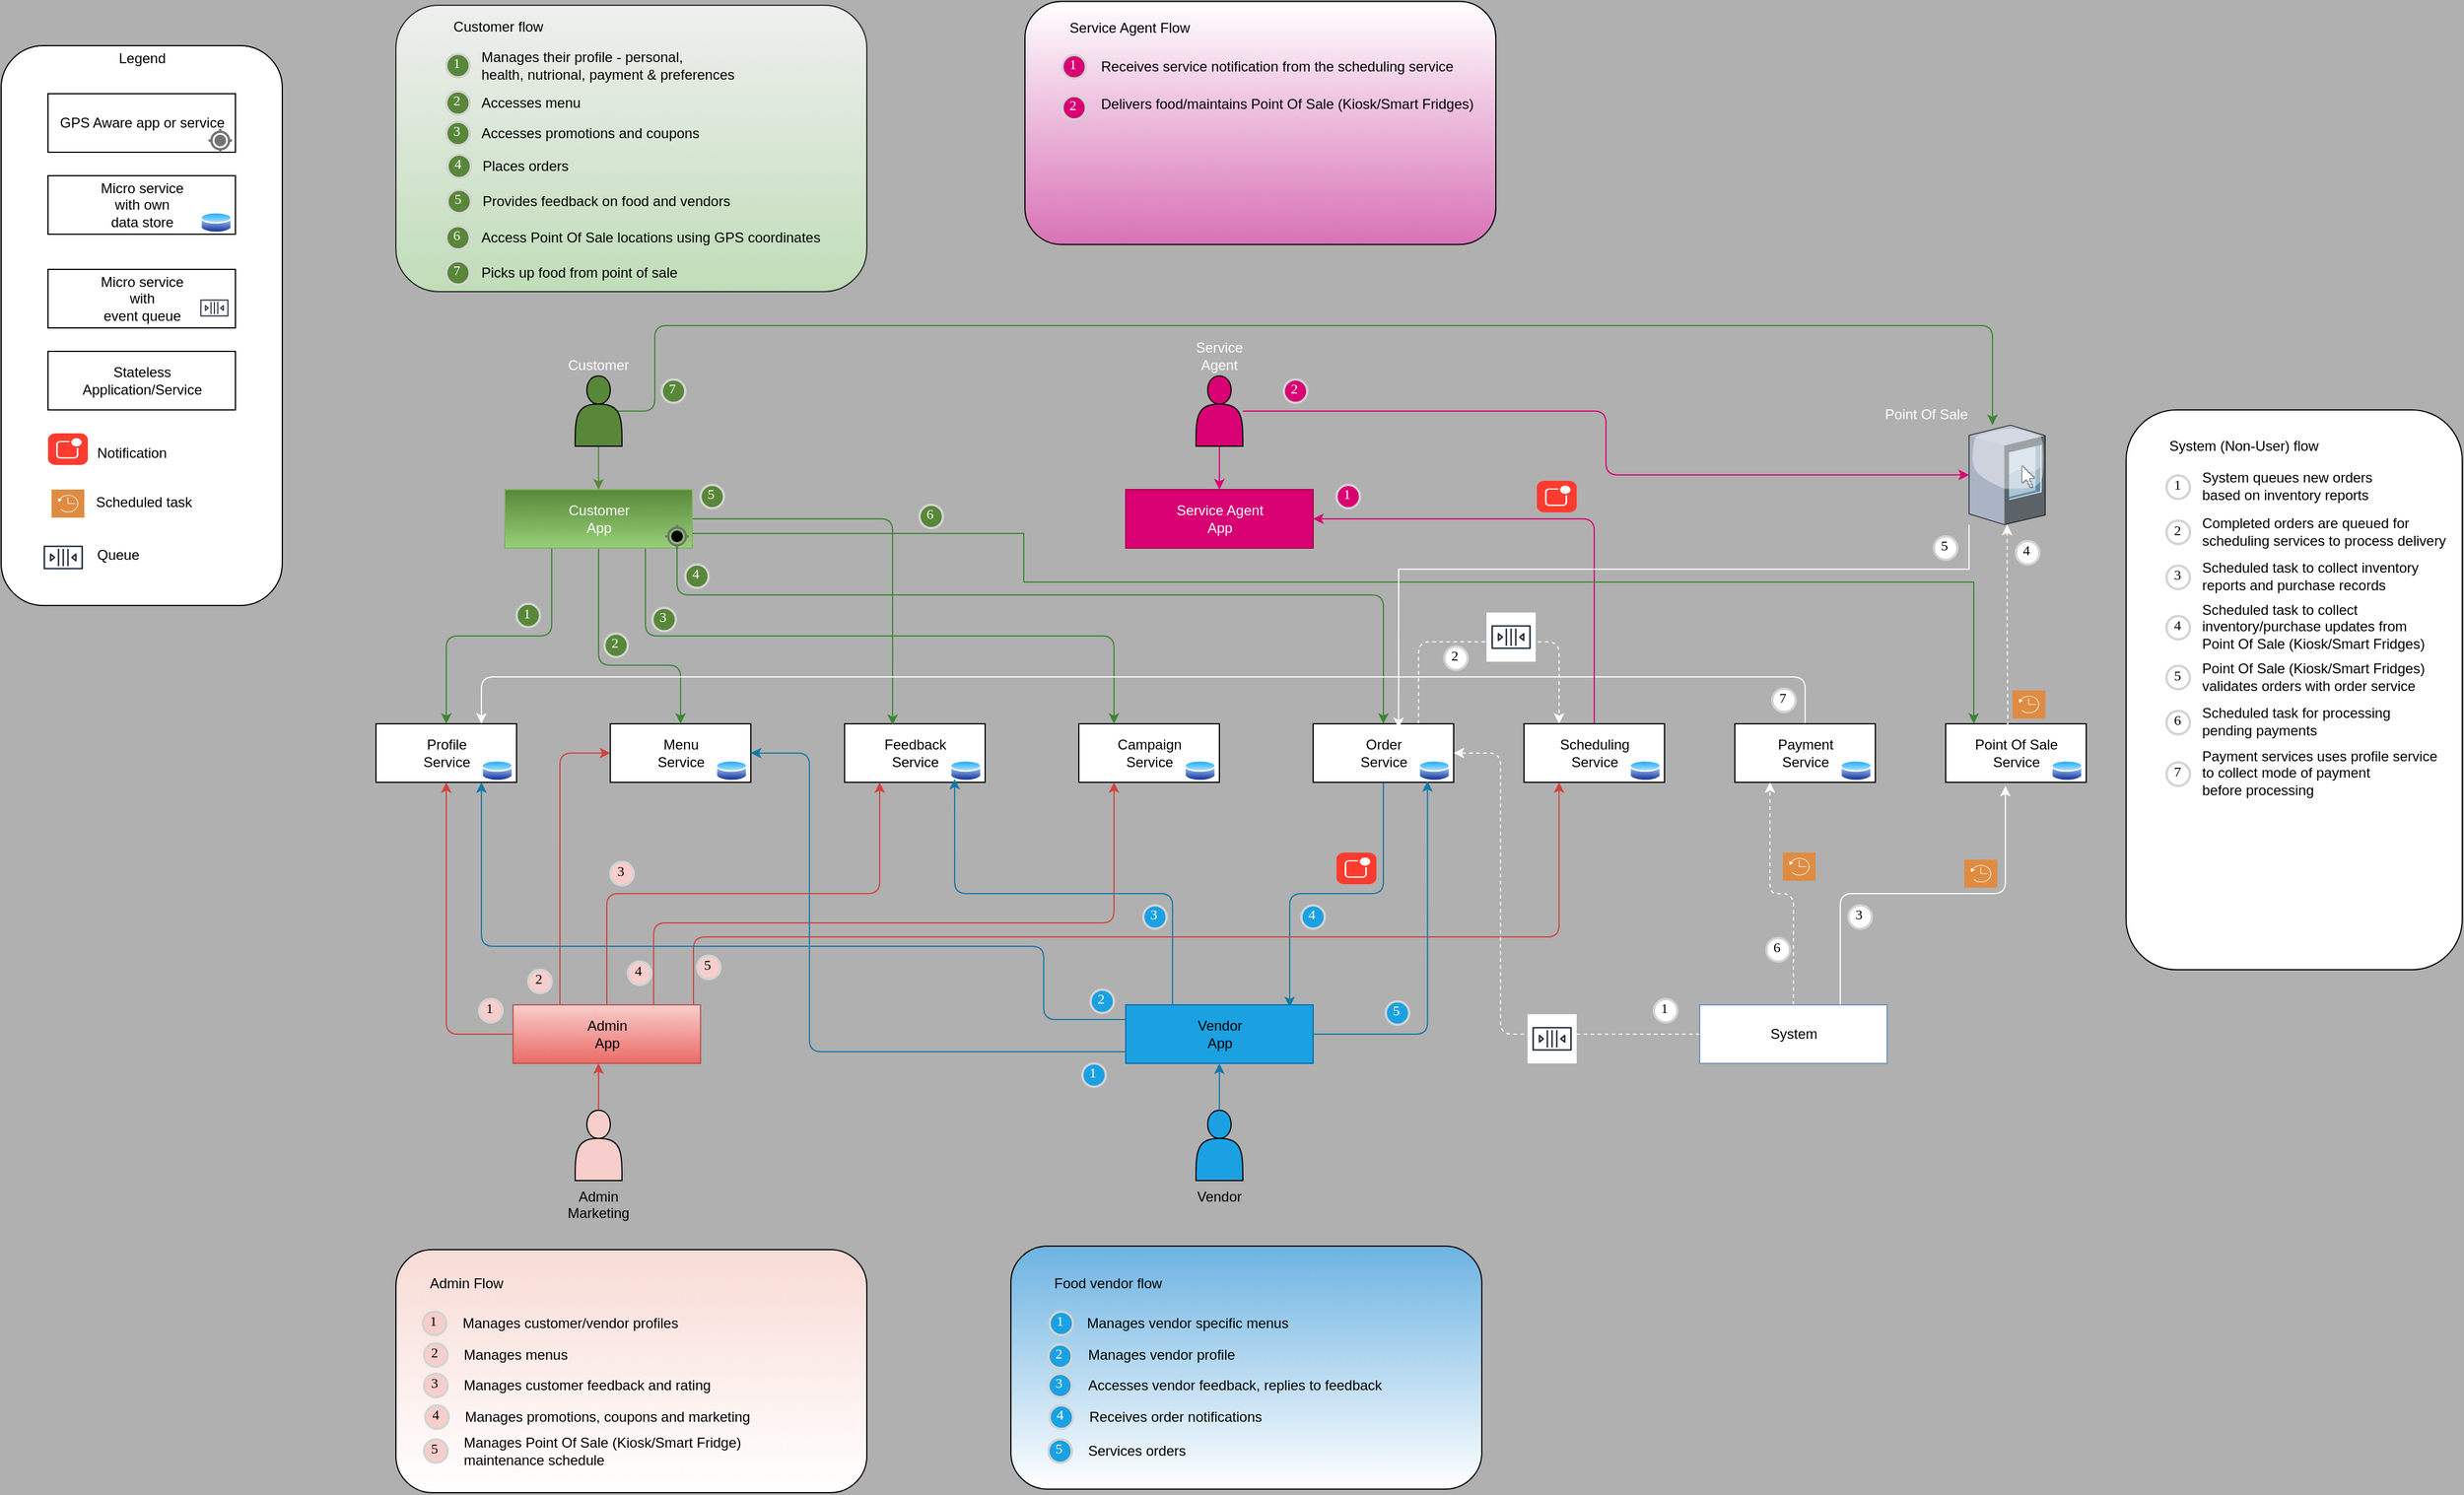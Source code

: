 <mxfile version="13.8.8" type="github">
  <diagram id="EafCfjscLrXSABuNNEOU" name="Page-1">
    <mxGraphModel dx="2013" dy="1093" grid="0" gridSize="10" guides="1" tooltips="1" connect="1" arrows="1" fold="1" page="0" pageScale="1" pageWidth="1920" pageHeight="1200" background="#B0B0B0" math="0" shadow="0">
      <root>
        <mxCell id="0" />
        <mxCell id="1" parent="0" />
        <mxCell id="66" value="" style="icon;html=1;labelBackgroundColor=none;labelPosition=center;verticalLabelPosition=bottom;align=center;verticalAlign=top;strokeColor=#000000;fillColor=#FFFFFF;fontColor=#FFFFFF;" parent="1" vertex="1">
          <mxGeometry x="60" y="80" width="240" height="478" as="geometry" />
        </mxCell>
        <mxCell id="67" value="Profile&lt;br&gt;Service" style="html=1;dashed=0;whitespace=wrap;strokeColor=#000000;fillColor=#FFFFFF;fontColor=#000000;" parent="1" vertex="1">
          <mxGeometry x="380" y="659" width="120" height="50" as="geometry" />
        </mxCell>
        <mxCell id="68" value="Menu&lt;br&gt;Service" style="html=1;dashed=0;whitespace=wrap;strokeColor=#000000;fillColor=#FFFFFF;fontColor=#000000;" parent="1" vertex="1">
          <mxGeometry x="580" y="659" width="120" height="50" as="geometry" />
        </mxCell>
        <mxCell id="69" value="" style="aspect=fixed;perimeter=ellipsePerimeter;html=1;align=center;shadow=0;dashed=0;spacingTop=3;image;image=img/lib/active_directory/database.svg;strokeColor=#000000;fillColor=#FFFFFF;fontColor=#000000;" parent="1" vertex="1">
          <mxGeometry x="470" y="689" width="27.03" height="20" as="geometry" />
        </mxCell>
        <mxCell id="70" value="" style="aspect=fixed;perimeter=ellipsePerimeter;html=1;align=center;shadow=0;dashed=0;spacingTop=3;image;image=img/lib/active_directory/database.svg;strokeColor=#000000;fillColor=#FFFFFF;fontColor=#000000;" parent="1" vertex="1">
          <mxGeometry x="670" y="689" width="27.03" height="20" as="geometry" />
        </mxCell>
        <mxCell id="71" value="Feedback&lt;br&gt;Service" style="html=1;dashed=0;whitespace=wrap;strokeColor=#000000;fillColor=#FFFFFF;fontColor=#000000;" parent="1" vertex="1">
          <mxGeometry x="780" y="659" width="120" height="50" as="geometry" />
        </mxCell>
        <mxCell id="72" value="" style="aspect=fixed;perimeter=ellipsePerimeter;html=1;align=center;shadow=0;dashed=0;spacingTop=3;image;image=img/lib/active_directory/database.svg;strokeColor=#000000;fillColor=#FFFFFF;fontColor=#000000;" parent="1" vertex="1">
          <mxGeometry x="870" y="689" width="27.03" height="20" as="geometry" />
        </mxCell>
        <mxCell id="73" value="Campaign&lt;br&gt;Service" style="html=1;dashed=0;whitespace=wrap;strokeColor=#000000;fillColor=#FFFFFF;fontColor=#000000;" parent="1" vertex="1">
          <mxGeometry x="980" y="659" width="120" height="50" as="geometry" />
        </mxCell>
        <mxCell id="74" value="" style="aspect=fixed;perimeter=ellipsePerimeter;html=1;align=center;shadow=0;dashed=0;spacingTop=3;image;image=img/lib/active_directory/database.svg;strokeColor=#000000;fillColor=#FFFFFF;fontColor=#000000;" parent="1" vertex="1">
          <mxGeometry x="1070" y="689" width="27.03" height="20" as="geometry" />
        </mxCell>
        <mxCell id="75" style="edgeStyle=orthogonalEdgeStyle;rounded=1;orthogonalLoop=1;jettySize=auto;html=1;entryX=0.875;entryY=0.04;entryDx=0;entryDy=0;entryPerimeter=0;startArrow=none;startFill=0;endArrow=classic;endFill=1;fontColor=#000000;strokeColor=#1478A8;" parent="1" source="77" target="93" edge="1">
          <mxGeometry relative="1" as="geometry" />
        </mxCell>
        <mxCell id="76" style="edgeStyle=orthogonalEdgeStyle;rounded=1;orthogonalLoop=1;jettySize=auto;html=1;exitX=0.75;exitY=0;exitDx=0;exitDy=0;entryX=0.25;entryY=0;entryDx=0;entryDy=0;startArrow=none;startFill=0;endArrow=classic;endFill=1;fontColor=#000000;strokeColor=#FFFFFF;dashed=1;" parent="1" source="77" target="119" edge="1">
          <mxGeometry relative="1" as="geometry">
            <Array as="points">
              <mxPoint x="1270" y="589" />
              <mxPoint x="1390" y="589" />
            </Array>
          </mxGeometry>
        </mxCell>
        <mxCell id="77" value="Order&lt;br&gt;Service" style="html=1;dashed=0;whitespace=wrap;strokeColor=#000000;fillColor=#FFFFFF;fontColor=#000000;" parent="1" vertex="1">
          <mxGeometry x="1180" y="659" width="120" height="50" as="geometry" />
        </mxCell>
        <mxCell id="78" value="" style="aspect=fixed;perimeter=ellipsePerimeter;html=1;align=center;shadow=0;dashed=0;spacingTop=3;image;image=img/lib/active_directory/database.svg;strokeColor=#000000;fillColor=#FFFFFF;fontColor=#000000;" parent="1" vertex="1">
          <mxGeometry x="1270" y="689" width="27.03" height="20" as="geometry" />
        </mxCell>
        <mxCell id="79" style="edgeStyle=orthogonalEdgeStyle;orthogonalLoop=1;jettySize=auto;html=1;entryX=0.5;entryY=0;entryDx=0;entryDy=0;startArrow=none;startFill=0;endArrow=classic;endFill=1;fontColor=#000000;rounded=1;strokeColor=#3D8535;" parent="1" source="83" target="67" edge="1">
          <mxGeometry relative="1" as="geometry">
            <Array as="points">
              <mxPoint x="530" y="584" />
              <mxPoint x="440" y="584" />
            </Array>
          </mxGeometry>
        </mxCell>
        <mxCell id="80" style="edgeStyle=orthogonalEdgeStyle;rounded=1;orthogonalLoop=1;jettySize=auto;html=1;exitX=0.5;exitY=1;exitDx=0;exitDy=0;entryX=0.5;entryY=0;entryDx=0;entryDy=0;startArrow=none;startFill=0;endArrow=classic;endFill=1;fontColor=#000000;strokeColor=#3D8535;" parent="1" source="83" target="68" edge="1">
          <mxGeometry relative="1" as="geometry">
            <Array as="points">
              <mxPoint x="570" y="609" />
              <mxPoint x="640" y="609" />
            </Array>
          </mxGeometry>
        </mxCell>
        <mxCell id="81" style="edgeStyle=orthogonalEdgeStyle;rounded=1;orthogonalLoop=1;jettySize=auto;html=1;entryX=0.342;entryY=0.02;entryDx=0;entryDy=0;entryPerimeter=0;startArrow=none;startFill=0;endArrow=classic;endFill=1;fontColor=#000000;strokeColor=#3D8535;" parent="1" source="83" target="71" edge="1">
          <mxGeometry relative="1" as="geometry" />
        </mxCell>
        <mxCell id="82" style="edgeStyle=orthogonalEdgeStyle;rounded=1;orthogonalLoop=1;jettySize=auto;html=1;exitX=0.75;exitY=1;exitDx=0;exitDy=0;entryX=0.25;entryY=0;entryDx=0;entryDy=0;startArrow=none;startFill=0;endArrow=classic;endFill=1;fontColor=#000000;strokeColor=#3D8535;" parent="1" source="83" target="73" edge="1">
          <mxGeometry relative="1" as="geometry">
            <Array as="points">
              <mxPoint x="610" y="584" />
              <mxPoint x="1010" y="584" />
            </Array>
          </mxGeometry>
        </mxCell>
        <mxCell id="83" value="Customer&lt;br&gt;App" style="html=1;dashed=0;whitespace=wrap;strokeColor=#82b366;gradientColor=#97d077;fillColor=#588739;fontColor=#FFFFFF;" parent="1" vertex="1">
          <mxGeometry x="490" y="459" width="160" height="50" as="geometry" />
        </mxCell>
        <mxCell id="84" style="edgeStyle=orthogonalEdgeStyle;rounded=1;orthogonalLoop=1;jettySize=auto;html=1;entryX=0.5;entryY=1;entryDx=0;entryDy=0;startArrow=none;startFill=0;endArrow=classic;endFill=1;fontColor=#000000;strokeColor=#D1423D;" parent="1" source="88" target="67" edge="1">
          <mxGeometry relative="1" as="geometry">
            <Array as="points">
              <mxPoint x="440" y="924" />
            </Array>
          </mxGeometry>
        </mxCell>
        <mxCell id="85" style="edgeStyle=orthogonalEdgeStyle;rounded=1;orthogonalLoop=1;jettySize=auto;html=1;exitX=0.25;exitY=0;exitDx=0;exitDy=0;entryX=0;entryY=0.5;entryDx=0;entryDy=0;startArrow=none;startFill=0;endArrow=classic;endFill=1;fontColor=#000000;strokeColor=#D1423D;" parent="1" source="88" target="68" edge="1">
          <mxGeometry relative="1" as="geometry" />
        </mxCell>
        <mxCell id="86" style="edgeStyle=orthogonalEdgeStyle;rounded=1;orthogonalLoop=1;jettySize=auto;html=1;exitX=0.5;exitY=0;exitDx=0;exitDy=0;entryX=0.25;entryY=1;entryDx=0;entryDy=0;startArrow=none;startFill=0;endArrow=classic;endFill=1;fontColor=#000000;strokeColor=#D1423D;" parent="1" source="88" target="71" edge="1">
          <mxGeometry relative="1" as="geometry" />
        </mxCell>
        <mxCell id="87" style="edgeStyle=orthogonalEdgeStyle;rounded=1;orthogonalLoop=1;jettySize=auto;html=1;exitX=0.75;exitY=0;exitDx=0;exitDy=0;entryX=0.25;entryY=1;entryDx=0;entryDy=0;startArrow=none;startFill=0;endArrow=classic;endFill=1;fontColor=#000000;strokeColor=#D1423D;" parent="1" source="88" target="73" edge="1">
          <mxGeometry relative="1" as="geometry">
            <Array as="points">
              <mxPoint x="617" y="829" />
              <mxPoint x="1010" y="829" />
            </Array>
          </mxGeometry>
        </mxCell>
        <mxCell id="257" style="edgeStyle=orthogonalEdgeStyle;rounded=1;orthogonalLoop=1;jettySize=auto;html=1;entryX=0.25;entryY=1;entryDx=0;entryDy=0;fontColor=#FFFFFF;strokeColor=#D1423D;" parent="1" source="88" target="119" edge="1">
          <mxGeometry relative="1" as="geometry">
            <Array as="points">
              <mxPoint x="651" y="841" />
              <mxPoint x="1390" y="841" />
            </Array>
          </mxGeometry>
        </mxCell>
        <mxCell id="88" value="Admin&lt;br&gt;App" style="html=1;dashed=0;whitespace=wrap;strokeColor=#b85450;fillColor=#f8cecc;gradientColor=#ea6b66;fontColor=#000000;" parent="1" vertex="1">
          <mxGeometry x="497.03" y="899" width="160" height="50" as="geometry" />
        </mxCell>
        <mxCell id="89" style="edgeStyle=orthogonalEdgeStyle;rounded=1;orthogonalLoop=1;jettySize=auto;html=1;exitX=0.25;exitY=0;exitDx=0;exitDy=0;entryX=0;entryY=1;entryDx=0;entryDy=0;startArrow=none;startFill=0;endArrow=classic;endFill=1;fontColor=#000000;strokeColor=#1478A8;" parent="1" source="93" target="72" edge="1">
          <mxGeometry relative="1" as="geometry" />
        </mxCell>
        <mxCell id="90" style="edgeStyle=orthogonalEdgeStyle;rounded=1;orthogonalLoop=1;jettySize=auto;html=1;entryX=0.25;entryY=1;entryDx=0;entryDy=0;startArrow=none;startFill=0;endArrow=classic;endFill=1;fontColor=#000000;strokeColor=#1478A8;" parent="1" source="93" target="78" edge="1">
          <mxGeometry relative="1" as="geometry" />
        </mxCell>
        <mxCell id="91" style="edgeStyle=orthogonalEdgeStyle;rounded=1;orthogonalLoop=1;jettySize=auto;html=1;entryX=1;entryY=0.5;entryDx=0;entryDy=0;startArrow=none;startFill=0;endArrow=classic;endFill=1;fontColor=#000000;strokeColor=#1478A8;" parent="1" source="93" target="68" edge="1">
          <mxGeometry relative="1" as="geometry">
            <Array as="points">
              <mxPoint x="750" y="939" />
              <mxPoint x="750" y="684" />
            </Array>
          </mxGeometry>
        </mxCell>
        <mxCell id="92" style="edgeStyle=orthogonalEdgeStyle;rounded=1;orthogonalLoop=1;jettySize=auto;html=1;exitX=0;exitY=0.25;exitDx=0;exitDy=0;entryX=0.75;entryY=1;entryDx=0;entryDy=0;startArrow=none;startFill=0;endArrow=classic;endFill=1;fontColor=#000000;strokeColor=#1478A8;" parent="1" source="93" target="67" edge="1">
          <mxGeometry relative="1" as="geometry">
            <Array as="points">
              <mxPoint x="950" y="912" />
              <mxPoint x="950" y="849" />
              <mxPoint x="470" y="849" />
            </Array>
          </mxGeometry>
        </mxCell>
        <mxCell id="93" value="Vendor&lt;br&gt;App" style="html=1;dashed=0;whitespace=wrap;strokeColor=#006EAF;fillColor=#1ba1e2;" parent="1" vertex="1">
          <mxGeometry x="1020" y="899" width="160" height="50" as="geometry" />
        </mxCell>
        <mxCell id="94" style="edgeStyle=orthogonalEdgeStyle;rounded=1;orthogonalLoop=1;jettySize=auto;html=1;startArrow=none;startFill=0;endArrow=classic;endFill=1;fontColor=#000000;strokeColor=#3D8535;" parent="1" source="95" target="77" edge="1">
          <mxGeometry relative="1" as="geometry">
            <Array as="points">
              <mxPoint x="637" y="549" />
              <mxPoint x="1240" y="549" />
            </Array>
          </mxGeometry>
        </mxCell>
        <mxCell id="95" value="" style="dashed=0;aspect=fixed;verticalLabelPosition=bottom;verticalAlign=top;align=center;shape=mxgraph.gmdl.gps;strokeColor=#737373;shadow=0;strokeWidth=2;fontColor=#000000;fillColor=#000000;" parent="1" vertex="1">
          <mxGeometry x="627.03" y="489" width="20" height="20" as="geometry" />
        </mxCell>
        <mxCell id="96" value="GPS Aware app or service" style="html=1;dashed=0;whitespace=wrap;strokeColor=#000000;fillColor=#FFFFFF;fontColor=#000000;" parent="1" vertex="1">
          <mxGeometry x="100" y="121" width="160" height="50" as="geometry" />
        </mxCell>
        <mxCell id="97" value="" style="dashed=0;aspect=fixed;verticalLabelPosition=bottom;verticalAlign=top;align=center;shape=mxgraph.gmdl.gps;strokeColor=#737373;fillColor=#737373;shadow=0;strokeWidth=2;fontColor=#000000;" parent="1" vertex="1">
          <mxGeometry x="237.03" y="151" width="20" height="20" as="geometry" />
        </mxCell>
        <mxCell id="98" value="Micro service&lt;br&gt;with own &lt;br&gt;data store" style="html=1;dashed=0;whitespace=wrap;strokeColor=#000000;fillColor=#FFFFFF;fontColor=#000000;" parent="1" vertex="1">
          <mxGeometry x="100" y="191" width="160" height="50" as="geometry" />
        </mxCell>
        <mxCell id="99" value="" style="aspect=fixed;perimeter=ellipsePerimeter;html=1;align=center;shadow=0;dashed=0;spacingTop=3;image;image=img/lib/active_directory/database.svg;strokeColor=#000000;fillColor=#FFFFFF;fontColor=#000000;" parent="1" vertex="1">
          <mxGeometry x="230" y="221" width="27.03" height="20" as="geometry" />
        </mxCell>
        <mxCell id="100" value="Micro service&lt;br&gt;with&lt;br&gt;event queue" style="html=1;dashed=0;whitespace=wrap;strokeColor=#000000;fillColor=#FFFFFF;fontColor=#000000;" parent="1" vertex="1">
          <mxGeometry x="100" y="271" width="160" height="50" as="geometry" />
        </mxCell>
        <mxCell id="101" value="" style="outlineConnect=0;fontColor=#232F3E;gradientColor=none;strokeColor=#232F3E;fillColor=#ffffff;dashed=0;verticalLabelPosition=bottom;verticalAlign=top;align=center;html=1;fontSize=12;fontStyle=0;aspect=fixed;shape=mxgraph.aws4.resourceIcon;resIcon=mxgraph.aws4.queue;" parent="1" vertex="1">
          <mxGeometry x="227.03" y="289" width="30" height="30" as="geometry" />
        </mxCell>
        <mxCell id="102" value="Legend" style="text;html=1;align=center;verticalAlign=middle;resizable=0;points=[];autosize=1;fontColor=#000000;" parent="1" vertex="1">
          <mxGeometry x="150" y="81" width="60" height="20" as="geometry" />
        </mxCell>
        <mxCell id="103" value="Stateless&lt;br&gt;Application/Service" style="html=1;dashed=0;whitespace=wrap;strokeColor=#000000;fillColor=#FFFFFF;fontColor=#000000;" parent="1" vertex="1">
          <mxGeometry x="100" y="341" width="160" height="50" as="geometry" />
        </mxCell>
        <mxCell id="104" style="edgeStyle=orthogonalEdgeStyle;rounded=1;orthogonalLoop=1;jettySize=auto;html=1;entryX=0.5;entryY=0;entryDx=0;entryDy=0;startArrow=none;startFill=0;endArrow=classic;endFill=1;fontColor=#D5E8D4;strokeColor=#588739;" parent="1" source="106" target="83" edge="1">
          <mxGeometry relative="1" as="geometry" />
        </mxCell>
        <mxCell id="105" style="edgeStyle=orthogonalEdgeStyle;rounded=1;orthogonalLoop=1;jettySize=auto;html=1;startArrow=none;startFill=0;endArrow=classic;endFill=1;fontColor=#000000;exitX=0.9;exitY=0.5;exitDx=0;exitDy=0;exitPerimeter=0;strokeColor=#3D8535;" parent="1" source="106" target="124" edge="1">
          <mxGeometry relative="1" as="geometry">
            <Array as="points">
              <mxPoint x="618" y="392" />
              <mxPoint x="618" y="319" />
              <mxPoint x="1760" y="319" />
            </Array>
            <mxPoint x="618" y="452" as="sourcePoint" />
          </mxGeometry>
        </mxCell>
        <mxCell id="106" value="Customer" style="shape=actor;whiteSpace=wrap;html=1;sketch=0;strokeColor=#000000;labelPosition=center;verticalLabelPosition=top;align=center;verticalAlign=bottom;fillColor=#588739;fontColor=#FFFFFF;" parent="1" vertex="1">
          <mxGeometry x="550" y="362" width="40" height="60" as="geometry" />
        </mxCell>
        <mxCell id="107" style="edgeStyle=orthogonalEdgeStyle;rounded=1;orthogonalLoop=1;jettySize=auto;html=1;entryX=0.456;entryY=1;entryDx=0;entryDy=0;entryPerimeter=0;startArrow=none;startFill=0;endArrow=classic;endFill=1;fontColor=#F8CECC;strokeColor=#D1423D;" parent="1" source="108" target="88" edge="1">
          <mxGeometry relative="1" as="geometry" />
        </mxCell>
        <mxCell id="108" value="Admin&lt;br&gt;Marketing" style="shape=actor;whiteSpace=wrap;html=1;sketch=0;strokeColor=#000000;labelPosition=center;verticalLabelPosition=bottom;align=center;verticalAlign=top;fillColor=#F8CECC;" parent="1" vertex="1">
          <mxGeometry x="550" y="989" width="40" height="60" as="geometry" />
        </mxCell>
        <mxCell id="109" style="edgeStyle=orthogonalEdgeStyle;rounded=1;orthogonalLoop=1;jettySize=auto;html=1;entryX=0.5;entryY=1;entryDx=0;entryDy=0;startArrow=none;startFill=0;endArrow=classic;endFill=1;fontColor=#1BA1E2;strokeColor=#1478A8;" parent="1" source="110" target="93" edge="1">
          <mxGeometry relative="1" as="geometry" />
        </mxCell>
        <mxCell id="110" value="Vendor" style="shape=actor;whiteSpace=wrap;html=1;sketch=0;strokeColor=#000000;labelPosition=center;verticalLabelPosition=bottom;align=center;verticalAlign=top;fillColor=#1BA1E2;" parent="1" vertex="1">
          <mxGeometry x="1080" y="989" width="40" height="60" as="geometry" />
        </mxCell>
        <mxCell id="111" value="Service Agent&lt;br&gt;App" style="html=1;dashed=0;whitespace=wrap;strokeColor=#A50040;fillColor=#d80073;fontColor=#ffffff;" parent="1" vertex="1">
          <mxGeometry x="1020" y="459" width="160" height="50" as="geometry" />
        </mxCell>
        <mxCell id="112" style="edgeStyle=orthogonalEdgeStyle;rounded=1;orthogonalLoop=1;jettySize=auto;html=1;entryX=0.5;entryY=0;entryDx=0;entryDy=0;startArrow=none;startFill=0;endArrow=classic;endFill=1;fontColor=#000000;strokeColor=#D80073;" parent="1" source="114" target="111" edge="1">
          <mxGeometry relative="1" as="geometry" />
        </mxCell>
        <mxCell id="113" style="edgeStyle=orthogonalEdgeStyle;rounded=1;orthogonalLoop=1;jettySize=auto;html=1;startArrow=none;startFill=0;endArrow=classic;endFill=1;fontColor=#000000;strokeColor=#D80073;" parent="1" source="114" target="124" edge="1">
          <mxGeometry relative="1" as="geometry" />
        </mxCell>
        <mxCell id="114" value="Service&lt;br&gt;Agent" style="shape=actor;whiteSpace=wrap;html=1;sketch=0;strokeColor=#000000;labelPosition=center;verticalLabelPosition=top;align=center;verticalAlign=bottom;fillColor=#D80073;fontColor=#FFFFFF;" parent="1" vertex="1">
          <mxGeometry x="1080" y="362" width="40" height="60" as="geometry" />
        </mxCell>
        <mxCell id="115" style="edgeStyle=orthogonalEdgeStyle;rounded=1;orthogonalLoop=1;jettySize=auto;html=1;entryX=0.75;entryY=0;entryDx=0;entryDy=0;startArrow=none;startFill=0;endArrow=classic;endFill=1;strokeColor=#FFFFFF;fontColor=#000000;" parent="1" source="116" target="67" edge="1">
          <mxGeometry relative="1" as="geometry">
            <Array as="points">
              <mxPoint x="1600" y="619" />
              <mxPoint x="470" y="619" />
            </Array>
          </mxGeometry>
        </mxCell>
        <mxCell id="116" value="Payment&lt;br&gt;Service" style="html=1;dashed=0;whitespace=wrap;strokeColor=#000000;fillColor=#FFFFFF;fontColor=#000000;" parent="1" vertex="1">
          <mxGeometry x="1540" y="659" width="120" height="50" as="geometry" />
        </mxCell>
        <mxCell id="117" value="" style="aspect=fixed;perimeter=ellipsePerimeter;html=1;align=center;shadow=0;dashed=0;spacingTop=3;image;image=img/lib/active_directory/database.svg;strokeColor=#000000;fillColor=#FFFFFF;fontColor=#000000;" parent="1" vertex="1">
          <mxGeometry x="1630" y="689" width="27.03" height="20" as="geometry" />
        </mxCell>
        <mxCell id="118" style="edgeStyle=orthogonalEdgeStyle;rounded=1;orthogonalLoop=1;jettySize=auto;html=1;entryX=1;entryY=0.5;entryDx=0;entryDy=0;startArrow=none;startFill=0;endArrow=classic;endFill=1;fontColor=#000000;strokeColor=#D80073;" parent="1" source="119" target="111" edge="1">
          <mxGeometry relative="1" as="geometry">
            <Array as="points">
              <mxPoint x="1420" y="484" />
            </Array>
          </mxGeometry>
        </mxCell>
        <mxCell id="119" value="Scheduling&lt;br&gt;Service" style="html=1;dashed=0;whitespace=wrap;strokeColor=#000000;fillColor=#FFFFFF;fontColor=#000000;" parent="1" vertex="1">
          <mxGeometry x="1360" y="659" width="120" height="50" as="geometry" />
        </mxCell>
        <mxCell id="120" value="" style="aspect=fixed;perimeter=ellipsePerimeter;html=1;align=center;shadow=0;dashed=0;spacingTop=3;image;image=img/lib/active_directory/database.svg;strokeColor=#000000;fillColor=#FFFFFF;fontColor=#000000;" parent="1" vertex="1">
          <mxGeometry x="1450" y="689" width="27.03" height="20" as="geometry" />
        </mxCell>
        <mxCell id="272" style="edgeStyle=orthogonalEdgeStyle;rounded=0;orthogonalLoop=1;jettySize=auto;html=1;entryX=1;entryY=0.75;entryDx=0;entryDy=0;startArrow=classic;startFill=1;endArrow=none;endFill=0;strokeColor=#3D8535;" parent="1" source="121" target="83" edge="1">
          <mxGeometry relative="1" as="geometry">
            <Array as="points">
              <mxPoint x="1744" y="538" />
              <mxPoint x="933" y="538" />
              <mxPoint x="933" y="497" />
            </Array>
          </mxGeometry>
        </mxCell>
        <mxCell id="121" value="Point Of Sale&lt;br&gt;Service" style="html=1;dashed=0;whitespace=wrap;strokeColor=#000000;fillColor=#FFFFFF;fontColor=#000000;" parent="1" vertex="1">
          <mxGeometry x="1720" y="659" width="120" height="50" as="geometry" />
        </mxCell>
        <mxCell id="122" value="" style="aspect=fixed;perimeter=ellipsePerimeter;html=1;align=center;shadow=0;dashed=0;spacingTop=3;image;image=img/lib/active_directory/database.svg;strokeColor=#000000;fillColor=#FFFFFF;fontColor=#000000;" parent="1" vertex="1">
          <mxGeometry x="1810" y="689" width="27.03" height="20" as="geometry" />
        </mxCell>
        <mxCell id="123" style="edgeStyle=orthogonalEdgeStyle;rounded=1;orthogonalLoop=1;jettySize=auto;html=1;entryX=0.442;entryY=0.04;entryDx=0;entryDy=0;entryPerimeter=0;dashed=1;startArrow=classic;startFill=1;endArrow=none;endFill=0;strokeColor=#FFFFFF;fontColor=#000000;" parent="1" source="124" target="121" edge="1">
          <mxGeometry relative="1" as="geometry" />
        </mxCell>
        <mxCell id="184" style="edgeStyle=orthogonalEdgeStyle;rounded=0;orthogonalLoop=1;jettySize=auto;html=1;entryX=0.608;entryY=0.073;entryDx=0;entryDy=0;entryPerimeter=0;fontColor=#000000;strokeColor=#FFFFFF;" parent="1" source="124" target="77" edge="1">
          <mxGeometry relative="1" as="geometry">
            <Array as="points">
              <mxPoint x="1740" y="527" />
              <mxPoint x="1253" y="527" />
            </Array>
          </mxGeometry>
        </mxCell>
        <mxCell id="124" value="Point Of Sale" style="verticalLabelPosition=top;aspect=fixed;html=1;verticalAlign=bottom;strokeColor=none;align=right;outlineConnect=0;shape=mxgraph.citrix.kiosk;sketch=0;fontColor=#FFFFFF;labelPosition=left;fillColor=#848D99;" parent="1" vertex="1">
          <mxGeometry x="1740" y="404" width="65" height="85" as="geometry" />
        </mxCell>
        <mxCell id="125" style="edgeStyle=orthogonalEdgeStyle;rounded=1;orthogonalLoop=1;jettySize=auto;html=1;exitX=0.75;exitY=0;exitDx=0;exitDy=0;entryX=0.425;entryY=1.06;entryDx=0;entryDy=0;entryPerimeter=0;startArrow=none;startFill=0;endArrow=classic;endFill=1;strokeColor=#FFFFFF;fontColor=#000000;" parent="1" source="130" target="121" edge="1">
          <mxGeometry relative="1" as="geometry" />
        </mxCell>
        <mxCell id="127" style="edgeStyle=orthogonalEdgeStyle;rounded=1;orthogonalLoop=1;jettySize=auto;html=1;entryX=0.25;entryY=1;entryDx=0;entryDy=0;startArrow=none;startFill=0;endArrow=classic;endFill=1;strokeColor=#FFFFFF;fontColor=#000000;dashed=1;" parent="1" source="130" target="116" edge="1">
          <mxGeometry relative="1" as="geometry" />
        </mxCell>
        <mxCell id="129" style="edgeStyle=orthogonalEdgeStyle;rounded=1;orthogonalLoop=1;jettySize=auto;html=1;entryX=1;entryY=0.5;entryDx=0;entryDy=0;startArrow=none;startFill=0;endArrow=classic;endFill=1;strokeColor=#FFFFFF;fontColor=#000000;dashed=1;" parent="1" source="130" target="77" edge="1">
          <mxGeometry relative="1" as="geometry">
            <Array as="points">
              <mxPoint x="1340" y="924" />
              <mxPoint x="1340" y="684" />
            </Array>
          </mxGeometry>
        </mxCell>
        <mxCell id="130" value="System" style="html=1;dashed=0;whitespace=wrap;strokeColor=#6c8ebf;fontColor=#000000;fillColor=#FFFFFF;" parent="1" vertex="1">
          <mxGeometry x="1510" y="899" width="160" height="50" as="geometry" />
        </mxCell>
        <mxCell id="134" value="" style="html=1;strokeWidth=1;shadow=0;dashed=0;shape=mxgraph.ios7.misc.notification;fillColor=#FF3B2F;strokeColor=none;buttonText=;strokeColor2=#222222;fontColor=#222222;fontSize=8;verticalLabelPosition=bottom;verticalAlign=top;align=center;sketch=0;" parent="1" vertex="1">
          <mxGeometry x="1371" y="451.5" width="34" height="27" as="geometry" />
        </mxCell>
        <mxCell id="137" value="" style="pointerEvents=1;shadow=0;dashed=0;html=1;strokeColor=none;fillColor=#DF8C42;labelPosition=center;verticalLabelPosition=bottom;verticalAlign=top;align=center;outlineConnect=0;shape=mxgraph.veeam2.scheduled_backups;sketch=0;fontColor=#FFFFFF;" parent="1" vertex="1">
          <mxGeometry x="1736" y="775" width="28" height="24" as="geometry" />
        </mxCell>
        <mxCell id="138" value="1" style="ellipse;whiteSpace=wrap;html=1;aspect=fixed;strokeWidth=2;fontFamily=Tahoma;spacingBottom=4;spacingRight=2;strokeColor=#d3d3d3;fillColor=#588739;fontColor=#FFFFFF;" parent="1" vertex="1">
          <mxGeometry x="500" y="556.5" width="20" height="20" as="geometry" />
        </mxCell>
        <mxCell id="139" value="2" style="ellipse;whiteSpace=wrap;html=1;aspect=fixed;strokeWidth=2;fontFamily=Tahoma;spacingBottom=4;spacingRight=2;strokeColor=#d3d3d3;fillColor=#588739;fontColor=#FFFFFF;" parent="1" vertex="1">
          <mxGeometry x="575" y="582" width="20" height="20" as="geometry" />
        </mxCell>
        <mxCell id="141" value="3" style="ellipse;whiteSpace=wrap;html=1;aspect=fixed;strokeWidth=2;fontFamily=Tahoma;spacingBottom=4;spacingRight=2;strokeColor=#d3d3d3;fillColor=#588739;fontColor=#FFFFFF;" parent="1" vertex="1">
          <mxGeometry x="616" y="560" width="20" height="20" as="geometry" />
        </mxCell>
        <mxCell id="142" value="4" style="ellipse;whiteSpace=wrap;html=1;aspect=fixed;strokeWidth=2;fontFamily=Tahoma;spacingBottom=4;spacingRight=2;strokeColor=#d3d3d3;fillColor=#588739;fontColor=#FFFFFF;" parent="1" vertex="1">
          <mxGeometry x="644" y="523" width="20" height="20" as="geometry" />
        </mxCell>
        <mxCell id="143" value="5" style="ellipse;whiteSpace=wrap;html=1;aspect=fixed;strokeWidth=2;fontFamily=Tahoma;spacingBottom=4;spacingRight=2;strokeColor=#d3d3d3;fillColor=#588739;fontColor=#FFFFFF;" parent="1" vertex="1">
          <mxGeometry x="657.03" y="455" width="20" height="20" as="geometry" />
        </mxCell>
        <mxCell id="144" value="7" style="ellipse;whiteSpace=wrap;html=1;aspect=fixed;strokeWidth=2;fontFamily=Tahoma;spacingBottom=4;spacingRight=2;strokeColor=#d3d3d3;fillColor=#588739;fontColor=#FFFFFF;" parent="1" vertex="1">
          <mxGeometry x="624" y="365" width="20" height="20" as="geometry" />
        </mxCell>
        <mxCell id="145" value="1" style="ellipse;whiteSpace=wrap;html=1;aspect=fixed;strokeWidth=2;fontFamily=Tahoma;spacingBottom=4;spacingRight=2;strokeColor=#d3d3d3;fontColor=#000000;fillColor=#F8CECC;" parent="1" vertex="1">
          <mxGeometry x="468" y="894" width="20" height="20" as="geometry" />
        </mxCell>
        <mxCell id="146" value="2" style="ellipse;whiteSpace=wrap;html=1;aspect=fixed;strokeWidth=2;fontFamily=Tahoma;spacingBottom=4;spacingRight=2;strokeColor=#d3d3d3;fontColor=#000000;fillColor=#F8CECC;" parent="1" vertex="1">
          <mxGeometry x="510" y="869" width="20" height="20" as="geometry" />
        </mxCell>
        <mxCell id="148" value="3" style="ellipse;whiteSpace=wrap;html=1;aspect=fixed;strokeWidth=2;fontFamily=Tahoma;spacingBottom=4;spacingRight=2;strokeColor=#d3d3d3;fontColor=#000000;fillColor=#F8CECC;" parent="1" vertex="1">
          <mxGeometry x="580" y="777" width="20" height="20" as="geometry" />
        </mxCell>
        <mxCell id="149" value="4" style="ellipse;whiteSpace=wrap;html=1;aspect=fixed;strokeWidth=2;fontFamily=Tahoma;spacingBottom=4;spacingRight=2;strokeColor=#d3d3d3;fontColor=#000000;fillColor=#F8CECC;" parent="1" vertex="1">
          <mxGeometry x="595" y="862" width="20" height="20" as="geometry" />
        </mxCell>
        <mxCell id="150" value="1" style="ellipse;whiteSpace=wrap;html=1;aspect=fixed;strokeWidth=2;fontFamily=Tahoma;spacingBottom=4;spacingRight=2;strokeColor=#d3d3d3;fillColor=#1BA1E2;fontColor=#FFFFFF;" parent="1" vertex="1">
          <mxGeometry x="983" y="949" width="20" height="20" as="geometry" />
        </mxCell>
        <mxCell id="151" value="2" style="ellipse;whiteSpace=wrap;html=1;aspect=fixed;strokeWidth=2;fontFamily=Tahoma;spacingBottom=4;spacingRight=2;strokeColor=#d3d3d3;fillColor=#1BA1E2;fontColor=#FFFFFF;" parent="1" vertex="1">
          <mxGeometry x="990" y="886" width="20" height="20" as="geometry" />
        </mxCell>
        <mxCell id="152" value="3" style="ellipse;whiteSpace=wrap;html=1;aspect=fixed;strokeWidth=2;fontFamily=Tahoma;spacingBottom=4;spacingRight=2;strokeColor=#d3d3d3;fillColor=#1BA1E2;fontColor=#FFFFFF;" parent="1" vertex="1">
          <mxGeometry x="1035" y="814" width="20" height="20" as="geometry" />
        </mxCell>
        <mxCell id="153" value="4" style="ellipse;whiteSpace=wrap;html=1;aspect=fixed;strokeWidth=2;fontFamily=Tahoma;spacingBottom=4;spacingRight=2;strokeColor=#d3d3d3;fillColor=#1BA1E2;fontColor=#FFFFFF;" parent="1" vertex="1">
          <mxGeometry x="1170" y="814" width="20" height="20" as="geometry" />
        </mxCell>
        <mxCell id="154" value="5" style="ellipse;whiteSpace=wrap;html=1;aspect=fixed;strokeWidth=2;fontFamily=Tahoma;spacingBottom=4;spacingRight=2;strokeColor=#d3d3d3;fillColor=#1BA1E2;fontColor=#FFFFFF;" parent="1" vertex="1">
          <mxGeometry x="1242" y="896" width="20" height="20" as="geometry" />
        </mxCell>
        <mxCell id="155" value="1" style="ellipse;whiteSpace=wrap;html=1;aspect=fixed;strokeWidth=2;fontFamily=Tahoma;spacingBottom=4;spacingRight=2;strokeColor=#d3d3d3;fontColor=#FFFFFF;fillColor=#D80073;" parent="1" vertex="1">
          <mxGeometry x="1200" y="455" width="20" height="20" as="geometry" />
        </mxCell>
        <mxCell id="156" value="2" style="ellipse;whiteSpace=wrap;html=1;aspect=fixed;strokeWidth=2;fontFamily=Tahoma;spacingBottom=4;spacingRight=2;strokeColor=#d3d3d3;fontColor=#FFFFFF;fillColor=#D80073;" parent="1" vertex="1">
          <mxGeometry x="1155" y="365" width="20" height="20" as="geometry" />
        </mxCell>
        <mxCell id="157" value="1" style="ellipse;whiteSpace=wrap;html=1;aspect=fixed;strokeWidth=2;fontFamily=Tahoma;spacingBottom=4;spacingRight=2;strokeColor=#d3d3d3;fillColor=#FFFFFF;fontColor=#000000;" parent="1" vertex="1">
          <mxGeometry x="1471" y="894" width="20" height="20" as="geometry" />
        </mxCell>
        <mxCell id="160" value="6" style="ellipse;whiteSpace=wrap;html=1;aspect=fixed;strokeWidth=2;fontFamily=Tahoma;spacingBottom=4;spacingRight=2;strokeColor=#d3d3d3;fillColor=#FFFFFF;fontColor=#000000;" parent="1" vertex="1">
          <mxGeometry x="1567" y="842" width="20" height="20" as="geometry" />
        </mxCell>
        <mxCell id="161" value="3" style="ellipse;whiteSpace=wrap;html=1;aspect=fixed;strokeWidth=2;fontFamily=Tahoma;spacingBottom=4;spacingRight=2;strokeColor=#d3d3d3;fillColor=#FFFFFF;fontColor=#000000;" parent="1" vertex="1">
          <mxGeometry x="1637.03" y="814" width="20" height="20" as="geometry" />
        </mxCell>
        <mxCell id="163" value="7" style="ellipse;whiteSpace=wrap;html=1;aspect=fixed;strokeWidth=2;fontFamily=Tahoma;spacingBottom=4;spacingRight=2;strokeColor=#d3d3d3;fillColor=#FFFFFF;fontColor=#000000;" parent="1" vertex="1">
          <mxGeometry x="1572" y="629" width="20" height="20" as="geometry" />
        </mxCell>
        <mxCell id="164" value="2" style="ellipse;whiteSpace=wrap;html=1;aspect=fixed;strokeWidth=2;fontFamily=Tahoma;spacingBottom=4;spacingRight=2;strokeColor=#d3d3d3;fillColor=#FFFFFF;fontColor=#000000;" parent="1" vertex="1">
          <mxGeometry x="1292" y="593" width="20" height="20" as="geometry" />
        </mxCell>
        <mxCell id="165" value="4" style="ellipse;whiteSpace=wrap;html=1;aspect=fixed;strokeWidth=2;fontFamily=Tahoma;spacingBottom=4;spacingRight=2;strokeColor=#d3d3d3;fillColor=#FFFFFF;fontColor=#000000;" parent="1" vertex="1">
          <mxGeometry x="1780" y="503" width="20" height="20" as="geometry" />
        </mxCell>
        <mxCell id="167" value="" style="icon;html=1;labelBackgroundColor=none;labelPosition=center;verticalLabelPosition=bottom;align=center;verticalAlign=top;strokeColor=#000000;fontColor=#FFFFFF;gradientColor=#ffffff;gradientDirection=north;opacity=80;fillColor=#C4E8BA;" parent="1" vertex="1">
          <mxGeometry x="397" y="45.5" width="402" height="244.5" as="geometry" />
        </mxCell>
        <mxCell id="168" value="" style="icon;html=1;labelBackgroundColor=none;labelPosition=center;verticalLabelPosition=bottom;align=center;verticalAlign=top;strokeColor=#000000;fontColor=#FFFFFF;fillColor=#D872B6;gradientColor=#ffffff;gradientDirection=north;" parent="1" vertex="1">
          <mxGeometry x="934" y="42.25" width="402" height="207.5" as="geometry" />
        </mxCell>
        <mxCell id="169" value="" style="icon;html=1;labelBackgroundColor=none;labelPosition=center;verticalLabelPosition=bottom;align=center;verticalAlign=top;strokeColor=#000000;fontColor=#FFFFFF;gradientColor=#ffffff;fillColor=#F8DBD5;" parent="1" vertex="1">
          <mxGeometry x="397" y="1108" width="402" height="207.5" as="geometry" />
        </mxCell>
        <mxCell id="170" value="" style="icon;html=1;labelBackgroundColor=none;labelPosition=center;verticalLabelPosition=bottom;align=center;verticalAlign=top;strokeColor=#000000;fontColor=#FFFFFF;gradientColor=#ffffff;fillColor=#6CB3E2;" parent="1" vertex="1">
          <mxGeometry x="922" y="1105" width="402" height="207.5" as="geometry" />
        </mxCell>
        <mxCell id="171" value="" style="icon;html=1;labelBackgroundColor=none;labelPosition=center;verticalLabelPosition=bottom;align=center;verticalAlign=top;strokeColor=#000000;fillColor=#FFFFFF;fontColor=#FFFFFF;" parent="1" vertex="1">
          <mxGeometry x="1874" y="391" width="287" height="478" as="geometry" />
        </mxCell>
        <mxCell id="172" value="1" style="ellipse;whiteSpace=wrap;html=1;aspect=fixed;strokeWidth=2;fontFamily=Tahoma;spacingBottom=4;spacingRight=2;strokeColor=#d3d3d3;fillColor=#588739;fontColor=#FFFFFF;" parent="1" vertex="1">
          <mxGeometry x="440" y="87" width="20" height="20" as="geometry" />
        </mxCell>
        <mxCell id="173" value="Manages their profile - personal, &lt;br&gt;health, nutrional, payment &amp;amp; preferences" style="text;html=1;align=left;verticalAlign=middle;resizable=0;points=[];autosize=1;fontColor=#000000;" parent="1" vertex="1">
          <mxGeometry x="468" y="81" width="226" height="32" as="geometry" />
        </mxCell>
        <mxCell id="174" value="2" style="ellipse;whiteSpace=wrap;html=1;aspect=fixed;strokeWidth=2;fontFamily=Tahoma;spacingBottom=4;spacingRight=2;strokeColor=#d3d3d3;fillColor=#588739;fontColor=#FFFFFF;" parent="1" vertex="1">
          <mxGeometry x="440" y="119" width="20" height="20" as="geometry" />
        </mxCell>
        <mxCell id="175" value="Accesses menu" style="text;html=1;align=left;verticalAlign=middle;resizable=0;points=[];autosize=1;fontColor=#000000;" parent="1" vertex="1">
          <mxGeometry x="468" y="120" width="95" height="18" as="geometry" />
        </mxCell>
        <mxCell id="176" value="3" style="ellipse;whiteSpace=wrap;html=1;aspect=fixed;strokeWidth=2;fontFamily=Tahoma;spacingBottom=4;spacingRight=2;strokeColor=#d3d3d3;fillColor=#588739;fontColor=#FFFFFF;" parent="1" vertex="1">
          <mxGeometry x="440" y="145" width="20" height="20" as="geometry" />
        </mxCell>
        <mxCell id="177" value="Accesses promotions and coupons" style="text;html=1;align=left;verticalAlign=middle;resizable=0;points=[];autosize=1;fontColor=#000000;" parent="1" vertex="1">
          <mxGeometry x="468" y="146" width="196" height="18" as="geometry" />
        </mxCell>
        <mxCell id="178" value="4" style="ellipse;whiteSpace=wrap;html=1;aspect=fixed;strokeWidth=2;fontFamily=Tahoma;spacingBottom=4;spacingRight=2;strokeColor=#d3d3d3;fillColor=#588739;fontColor=#FFFFFF;" parent="1" vertex="1">
          <mxGeometry x="441.03" y="173" width="20" height="20" as="geometry" />
        </mxCell>
        <mxCell id="179" value="Places orders" style="text;html=1;align=left;verticalAlign=middle;resizable=0;points=[];autosize=1;fontColor=#000000;" parent="1" vertex="1">
          <mxGeometry x="469.03" y="174" width="83" height="18" as="geometry" />
        </mxCell>
        <mxCell id="180" value="5" style="ellipse;whiteSpace=wrap;html=1;aspect=fixed;strokeWidth=2;fontFamily=Tahoma;spacingBottom=4;spacingRight=2;strokeColor=#d3d3d3;fillColor=#588739;fontColor=#FFFFFF;" parent="1" vertex="1">
          <mxGeometry x="441.03" y="203" width="20" height="20" as="geometry" />
        </mxCell>
        <mxCell id="181" value="Provides feedback on food and vendors" style="text;html=1;align=left;verticalAlign=middle;resizable=0;points=[];autosize=1;fontColor=#000000;" parent="1" vertex="1">
          <mxGeometry x="469.03" y="204" width="221" height="18" as="geometry" />
        </mxCell>
        <mxCell id="182" value="6" style="ellipse;whiteSpace=wrap;html=1;aspect=fixed;strokeWidth=2;fontFamily=Tahoma;spacingBottom=4;spacingRight=2;strokeColor=#d3d3d3;fillColor=#588739;fontColor=#FFFFFF;" parent="1" vertex="1">
          <mxGeometry x="440" y="234" width="20" height="20" as="geometry" />
        </mxCell>
        <mxCell id="183" value="Access Point Of Sale locations using GPS coordinates" style="text;html=1;align=left;verticalAlign=middle;resizable=0;points=[];autosize=1;fontColor=#000000;" parent="1" vertex="1">
          <mxGeometry x="468" y="235" width="299" height="18" as="geometry" />
        </mxCell>
        <mxCell id="185" value="5" style="ellipse;whiteSpace=wrap;html=1;aspect=fixed;strokeWidth=2;fontFamily=Tahoma;spacingBottom=4;spacingRight=2;strokeColor=#d3d3d3;fillColor=#FFFFFF;fontColor=#000000;" parent="1" vertex="1">
          <mxGeometry x="1710" y="499" width="20" height="20" as="geometry" />
        </mxCell>
        <mxCell id="186" value="Customer flow" style="text;html=1;align=center;verticalAlign=middle;resizable=0;points=[];autosize=1;fontColor=#000000;" parent="1" vertex="1">
          <mxGeometry x="440.02" y="55" width="87" height="18" as="geometry" />
        </mxCell>
        <mxCell id="188" value="Receives service notification from the scheduling service" style="text;html=1;align=left;verticalAlign=middle;resizable=0;points=[];autosize=1;fontColor=#000000;" parent="1" vertex="1">
          <mxGeometry x="997" y="89" width="311" height="18" as="geometry" />
        </mxCell>
        <mxCell id="190" value="Delivers food/maintains Point Of Sale (Kiosk/Smart Fridges)" style="text;html=1;align=left;verticalAlign=middle;resizable=0;points=[];autosize=1;fontColor=#000000;" parent="1" vertex="1">
          <mxGeometry x="997" y="121" width="328" height="18" as="geometry" />
        </mxCell>
        <mxCell id="199" value="Service Agent Flow" style="text;html=1;align=center;verticalAlign=middle;resizable=0;points=[];autosize=1;fontColor=#000000;" parent="1" vertex="1">
          <mxGeometry x="966.02" y="56" width="113" height="18" as="geometry" />
        </mxCell>
        <mxCell id="200" value="1" style="ellipse;whiteSpace=wrap;html=1;aspect=fixed;strokeWidth=2;fontFamily=Tahoma;spacingBottom=4;spacingRight=2;strokeColor=#d3d3d3;fontColor=#FFFFFF;fillColor=#D80073;" parent="1" vertex="1">
          <mxGeometry x="966.02" y="88" width="20" height="20" as="geometry" />
        </mxCell>
        <mxCell id="201" value="2" style="ellipse;whiteSpace=wrap;html=1;aspect=fixed;strokeWidth=2;fontFamily=Tahoma;spacingBottom=4;spacingRight=2;strokeColor=#d3d3d3;fontColor=#FFFFFF;fillColor=#D80073;" parent="1" vertex="1">
          <mxGeometry x="966.02" y="123" width="20" height="20" as="geometry" />
        </mxCell>
        <mxCell id="204" value="Manages customer/vendor profiles" style="text;html=1;align=left;verticalAlign=middle;resizable=0;points=[];autosize=1;fontColor=#000000;" parent="1" vertex="1">
          <mxGeometry x="452" y="1162" width="194" height="18" as="geometry" />
        </mxCell>
        <mxCell id="206" value="Admin Flow" style="text;html=1;align=left;verticalAlign=middle;resizable=0;points=[];autosize=1;fontColor=#000000;" parent="1" vertex="1">
          <mxGeometry x="424.03" y="1128" width="73" height="18" as="geometry" />
        </mxCell>
        <mxCell id="209" value="1" style="ellipse;whiteSpace=wrap;html=1;aspect=fixed;strokeWidth=2;fontFamily=Tahoma;spacingBottom=4;spacingRight=2;strokeColor=#d3d3d3;fontColor=#000000;fillColor=#F8CECC;" parent="1" vertex="1">
          <mxGeometry x="420" y="1161" width="20" height="20" as="geometry" />
        </mxCell>
        <mxCell id="210" value="Manages menus" style="text;html=1;align=left;verticalAlign=middle;resizable=0;points=[];autosize=1;fontColor=#000000;" parent="1" vertex="1">
          <mxGeometry x="453.03" y="1189" width="99" height="18" as="geometry" />
        </mxCell>
        <mxCell id="211" value="2" style="ellipse;whiteSpace=wrap;html=1;aspect=fixed;strokeWidth=2;fontFamily=Tahoma;spacingBottom=4;spacingRight=2;strokeColor=#d3d3d3;fontColor=#000000;fillColor=#F8CECC;" parent="1" vertex="1">
          <mxGeometry x="421.03" y="1188" width="20" height="20" as="geometry" />
        </mxCell>
        <mxCell id="212" value="Manages customer feedback and rating" style="text;html=1;align=left;verticalAlign=middle;resizable=0;points=[];autosize=1;fontColor=#000000;" parent="1" vertex="1">
          <mxGeometry x="453.03" y="1215" width="221" height="18" as="geometry" />
        </mxCell>
        <mxCell id="213" value="3" style="ellipse;whiteSpace=wrap;html=1;aspect=fixed;strokeWidth=2;fontFamily=Tahoma;spacingBottom=4;spacingRight=2;strokeColor=#d3d3d3;fontColor=#000000;fillColor=#F8CECC;" parent="1" vertex="1">
          <mxGeometry x="421.03" y="1214" width="20" height="20" as="geometry" />
        </mxCell>
        <mxCell id="214" value="Manages promotions, coupons and marketing" style="text;html=1;align=left;verticalAlign=middle;resizable=0;points=[];autosize=1;fontColor=#000000;" parent="1" vertex="1">
          <mxGeometry x="454.06" y="1242" width="253" height="18" as="geometry" />
        </mxCell>
        <mxCell id="215" value="4" style="ellipse;whiteSpace=wrap;html=1;aspect=fixed;strokeWidth=2;fontFamily=Tahoma;spacingBottom=4;spacingRight=2;strokeColor=#d3d3d3;fontColor=#000000;fillColor=#F8CECC;" parent="1" vertex="1">
          <mxGeometry x="422.06" y="1241" width="20" height="20" as="geometry" />
        </mxCell>
        <mxCell id="227" value="Manages vendor specific menus" style="text;html=1;align=left;verticalAlign=middle;resizable=0;points=[];autosize=1;fontColor=#000000;" parent="1" vertex="1">
          <mxGeometry x="985" y="1162" width="182" height="18" as="geometry" />
        </mxCell>
        <mxCell id="228" value="Food vendor flow" style="text;html=1;align=left;verticalAlign=middle;resizable=0;points=[];autosize=1;fontColor=#000000;" parent="1" vertex="1">
          <mxGeometry x="957.03" y="1128" width="102" height="18" as="geometry" />
        </mxCell>
        <mxCell id="230" value="Manages vendor profile" style="text;html=1;align=left;verticalAlign=middle;resizable=0;points=[];autosize=1;fontColor=#000000;" parent="1" vertex="1">
          <mxGeometry x="986.03" y="1189" width="135" height="18" as="geometry" />
        </mxCell>
        <mxCell id="231" value="2" style="ellipse;whiteSpace=wrap;html=1;aspect=fixed;strokeWidth=2;fontFamily=Tahoma;spacingBottom=4;spacingRight=2;strokeColor=#d3d3d3;fillColor=#1BA1E2;fontColor=#FFFFFF;" parent="1" vertex="1">
          <mxGeometry x="954.03" y="1189" width="20" height="20" as="geometry" />
        </mxCell>
        <mxCell id="232" value="Accesses vendor feedback, replies to feedback" style="text;html=1;align=left;verticalAlign=middle;resizable=0;points=[];autosize=1;fontColor=#000000;" parent="1" vertex="1">
          <mxGeometry x="986.03" y="1215" width="261" height="18" as="geometry" />
        </mxCell>
        <mxCell id="233" value="3" style="ellipse;whiteSpace=wrap;html=1;aspect=fixed;strokeWidth=2;fontFamily=Tahoma;spacingBottom=4;spacingRight=2;strokeColor=#d3d3d3;fontColor=#FFFFFF;fillColor=#1BA1E2;" parent="1" vertex="1">
          <mxGeometry x="954.03" y="1214" width="20" height="20" as="geometry" />
        </mxCell>
        <mxCell id="234" value="Receives order notifications" style="text;html=1;align=left;verticalAlign=middle;resizable=0;points=[];autosize=1;fontColor=#000000;" parent="1" vertex="1">
          <mxGeometry x="987.06" y="1242" width="157" height="18" as="geometry" />
        </mxCell>
        <mxCell id="235" value="4" style="ellipse;whiteSpace=wrap;html=1;aspect=fixed;strokeWidth=2;fontFamily=Tahoma;spacingBottom=4;spacingRight=2;strokeColor=#d3d3d3;fillColor=#1BA1E2;fontColor=#FFFFFF;" parent="1" vertex="1">
          <mxGeometry x="955.06" y="1241" width="20" height="20" as="geometry" />
        </mxCell>
        <mxCell id="236" value="Services orders" style="text;html=1;align=left;verticalAlign=middle;resizable=0;points=[];autosize=1;fontColor=#000000;" parent="1" vertex="1">
          <mxGeometry x="986.03" y="1271" width="93" height="18" as="geometry" />
        </mxCell>
        <mxCell id="237" value="5" style="ellipse;whiteSpace=wrap;html=1;aspect=fixed;strokeWidth=2;fontFamily=Tahoma;spacingBottom=4;spacingRight=2;strokeColor=#d3d3d3;fillColor=#1BA1E2;fontColor=#FFFFFF;" parent="1" vertex="1">
          <mxGeometry x="954.03" y="1270" width="20" height="20" as="geometry" />
        </mxCell>
        <mxCell id="238" value="1" style="ellipse;whiteSpace=wrap;html=1;aspect=fixed;strokeWidth=2;fontFamily=Tahoma;spacingBottom=4;spacingRight=2;strokeColor=#d3d3d3;fillColor=#1BA1E2;fontColor=#FFFFFF;" parent="1" vertex="1">
          <mxGeometry x="955.06" y="1161" width="20" height="20" as="geometry" />
        </mxCell>
        <mxCell id="239" value="" style="html=1;strokeWidth=1;shadow=0;dashed=0;shape=mxgraph.ios7.misc.notification;fillColor=#FF3B2F;strokeColor=none;buttonText=;strokeColor2=#222222;fontColor=#222222;fontSize=8;verticalLabelPosition=bottom;verticalAlign=top;align=center;sketch=0;" parent="1" vertex="1">
          <mxGeometry x="1200" y="769" width="34" height="27" as="geometry" />
        </mxCell>
        <mxCell id="240" value="" style="html=1;strokeWidth=1;shadow=0;dashed=0;shape=mxgraph.ios7.misc.notification;fillColor=#FF3B2F;strokeColor=none;buttonText=;strokeColor2=#222222;fontColor=#222222;fontSize=8;verticalLabelPosition=bottom;verticalAlign=top;align=center;sketch=0;" parent="1" vertex="1">
          <mxGeometry x="100" y="411" width="34" height="27" as="geometry" />
        </mxCell>
        <mxCell id="241" value="Notification" style="text;html=1;align=left;verticalAlign=middle;resizable=0;points=[];autosize=1;fontColor=#000000;" parent="1" vertex="1">
          <mxGeometry x="140" y="419" width="69" height="18" as="geometry" />
        </mxCell>
        <mxCell id="242" value="" style="pointerEvents=1;shadow=0;dashed=0;html=1;strokeColor=none;fillColor=#DF8C42;labelPosition=center;verticalLabelPosition=bottom;verticalAlign=top;align=center;outlineConnect=0;shape=mxgraph.veeam2.scheduled_backups;sketch=0;fontColor=#FFFFFF;" parent="1" vertex="1">
          <mxGeometry x="103" y="459" width="28" height="24" as="geometry" />
        </mxCell>
        <mxCell id="243" value="Scheduled task" style="text;html=1;align=left;verticalAlign=middle;resizable=0;points=[];autosize=1;fontColor=#000000;" parent="1" vertex="1">
          <mxGeometry x="139" y="460.5" width="92" height="18" as="geometry" />
        </mxCell>
        <mxCell id="244" value="System queues new orders&lt;br&gt;based on inventory reports" style="text;html=1;align=left;verticalAlign=middle;resizable=0;points=[];autosize=1;fontColor=#000000;" parent="1" vertex="1">
          <mxGeometry x="1936.5" y="440" width="155" height="32" as="geometry" />
        </mxCell>
        <mxCell id="245" value="System (Non-User) flow" style="text;html=1;align=left;verticalAlign=middle;resizable=0;points=[];autosize=1;fontColor=#000000;" parent="1" vertex="1">
          <mxGeometry x="1908.53" y="413" width="137" height="18" as="geometry" />
        </mxCell>
        <mxCell id="249" value="1" style="ellipse;whiteSpace=wrap;html=1;aspect=fixed;strokeWidth=2;fontFamily=Tahoma;spacingBottom=4;spacingRight=2;strokeColor=#d3d3d3;fillColor=#FFFFFF;fontColor=#000000;" parent="1" vertex="1">
          <mxGeometry x="1908.53" y="447" width="20" height="20" as="geometry" />
        </mxCell>
        <mxCell id="251" value="Completed orders are queued for&lt;br&gt;scheduling services to process delivery" style="text;html=1;align=left;verticalAlign=middle;resizable=0;points=[];autosize=1;fontColor=#000000;" parent="1" vertex="1">
          <mxGeometry x="1936.5" y="478.5" width="218" height="32" as="geometry" />
        </mxCell>
        <mxCell id="252" value="2" style="ellipse;whiteSpace=wrap;html=1;aspect=fixed;strokeWidth=2;fontFamily=Tahoma;spacingBottom=4;spacingRight=2;strokeColor=#d3d3d3;fillColor=#FFFFFF;fontColor=#000000;" parent="1" vertex="1">
          <mxGeometry x="1908.53" y="485.5" width="20" height="20" as="geometry" />
        </mxCell>
        <mxCell id="253" value="Scheduled task to collect inventory &lt;br&gt;reports and purchase records" style="text;html=1;align=left;verticalAlign=middle;resizable=0;points=[];autosize=1;fontColor=#000000;" parent="1" vertex="1">
          <mxGeometry x="1936.5" y="517" width="195" height="32" as="geometry" />
        </mxCell>
        <mxCell id="254" value="3" style="ellipse;whiteSpace=wrap;html=1;aspect=fixed;strokeWidth=2;fontFamily=Tahoma;spacingBottom=4;spacingRight=2;strokeColor=#d3d3d3;fillColor=#FFFFFF;fontColor=#000000;" parent="1" vertex="1">
          <mxGeometry x="1908.53" y="524" width="20" height="20" as="geometry" />
        </mxCell>
        <mxCell id="258" value="5" style="ellipse;whiteSpace=wrap;html=1;aspect=fixed;strokeWidth=2;fontFamily=Tahoma;spacingBottom=4;spacingRight=2;strokeColor=#d3d3d3;fontColor=#000000;fillColor=#F8CECC;" parent="1" vertex="1">
          <mxGeometry x="654.03" y="857" width="20" height="20" as="geometry" />
        </mxCell>
        <mxCell id="259" value="Manages Point Of Sale (Kiosk/Smart Fridge)&lt;br&gt;maintenance schedule" style="text;html=1;align=left;verticalAlign=middle;resizable=0;points=[];autosize=1;fontColor=#000000;" parent="1" vertex="1">
          <mxGeometry x="453.03" y="1264" width="247" height="32" as="geometry" />
        </mxCell>
        <mxCell id="260" value="5" style="ellipse;whiteSpace=wrap;html=1;aspect=fixed;strokeWidth=2;fontFamily=Tahoma;spacingBottom=4;spacingRight=2;strokeColor=#d3d3d3;fontColor=#000000;fillColor=#F8CECC;" parent="1" vertex="1">
          <mxGeometry x="421.03" y="1270" width="20" height="20" as="geometry" />
        </mxCell>
        <mxCell id="261" value="Scheduled task to collect &lt;br&gt;inventory/purchase updates from &lt;br&gt;Point Of Sale (Kiosk/Smart Fridges) &lt;br&gt;" style="text;html=1;align=left;verticalAlign=middle;resizable=0;points=[];autosize=1;fontColor=#000000;" parent="1" vertex="1">
          <mxGeometry x="1936.5" y="553" width="200" height="46" as="geometry" />
        </mxCell>
        <mxCell id="262" value="4" style="ellipse;whiteSpace=wrap;html=1;aspect=fixed;strokeWidth=2;fontFamily=Tahoma;spacingBottom=4;spacingRight=2;strokeColor=#d3d3d3;fillColor=#FFFFFF;fontColor=#000000;" parent="1" vertex="1">
          <mxGeometry x="1908.53" y="567" width="20" height="20" as="geometry" />
        </mxCell>
        <mxCell id="263" value="Point Of Sale (Kiosk/Smart Fridges) &lt;br&gt;validates orders with order service" style="text;html=1;align=left;verticalAlign=middle;resizable=0;points=[];autosize=1;fontColor=#000000;" parent="1" vertex="1">
          <mxGeometry x="1936.5" y="602.5" width="200" height="32" as="geometry" />
        </mxCell>
        <mxCell id="264" value="5" style="ellipse;whiteSpace=wrap;html=1;aspect=fixed;strokeWidth=2;fontFamily=Tahoma;spacingBottom=4;spacingRight=2;strokeColor=#d3d3d3;fillColor=#FFFFFF;fontColor=#000000;" parent="1" vertex="1">
          <mxGeometry x="1908.53" y="609.5" width="20" height="20" as="geometry" />
        </mxCell>
        <mxCell id="265" value="Scheduled task for processing &lt;br&gt;pending payments" style="text;html=1;align=left;verticalAlign=middle;resizable=0;points=[];autosize=1;fontColor=#000000;" parent="1" vertex="1">
          <mxGeometry x="1936.5" y="641" width="171" height="32" as="geometry" />
        </mxCell>
        <mxCell id="266" value="6" style="ellipse;whiteSpace=wrap;html=1;aspect=fixed;strokeWidth=2;fontFamily=Tahoma;spacingBottom=4;spacingRight=2;strokeColor=#d3d3d3;fillColor=#FFFFFF;fontColor=#000000;" parent="1" vertex="1">
          <mxGeometry x="1908.53" y="648" width="20" height="20" as="geometry" />
        </mxCell>
        <mxCell id="267" value="Payment services uses profile service&lt;br&gt;to collect mode of payment &lt;br&gt;before processing" style="text;html=1;align=left;verticalAlign=middle;resizable=0;points=[];autosize=1;fontColor=#000000;" parent="1" vertex="1">
          <mxGeometry x="1936.5" y="678" width="211" height="46" as="geometry" />
        </mxCell>
        <mxCell id="268" value="7" style="ellipse;whiteSpace=wrap;html=1;aspect=fixed;strokeWidth=2;fontFamily=Tahoma;spacingBottom=4;spacingRight=2;strokeColor=#d3d3d3;fillColor=#FFFFFF;fontColor=#000000;" parent="1" vertex="1">
          <mxGeometry x="1908.53" y="692" width="20" height="20" as="geometry" />
        </mxCell>
        <mxCell id="270" value="" style="pointerEvents=1;shadow=0;dashed=0;html=1;strokeColor=none;fillColor=#DF8C42;labelPosition=center;verticalLabelPosition=bottom;verticalAlign=top;align=center;outlineConnect=0;shape=mxgraph.veeam2.scheduled_backups;sketch=0;fontColor=#FFFFFF;" parent="1" vertex="1">
          <mxGeometry x="1581" y="769" width="28" height="24" as="geometry" />
        </mxCell>
        <mxCell id="273" value="6" style="ellipse;whiteSpace=wrap;html=1;aspect=fixed;strokeWidth=2;fontFamily=Tahoma;spacingBottom=4;spacingRight=2;strokeColor=#d3d3d3;fillColor=#588739;fontColor=#FFFFFF;" parent="1" vertex="1">
          <mxGeometry x="844" y="472" width="20" height="20" as="geometry" />
        </mxCell>
        <mxCell id="274" value="7" style="ellipse;whiteSpace=wrap;html=1;aspect=fixed;strokeWidth=2;fontFamily=Tahoma;spacingBottom=4;spacingRight=2;strokeColor=#d3d3d3;fillColor=#588739;fontColor=#FFFFFF;" parent="1" vertex="1">
          <mxGeometry x="440" y="264" width="20" height="20" as="geometry" />
        </mxCell>
        <mxCell id="275" value="Picks up food from point of sale" style="text;html=1;align=left;verticalAlign=middle;resizable=0;points=[];autosize=1;fontColor=#000000;" parent="1" vertex="1">
          <mxGeometry x="468" y="265" width="177" height="18" as="geometry" />
        </mxCell>
        <mxCell id="dfhBswf1527v0MkbBlGl-275" value="" style="pointerEvents=1;shadow=0;dashed=0;html=1;strokeColor=none;fillColor=#DF8C42;labelPosition=center;verticalLabelPosition=bottom;verticalAlign=top;align=center;outlineConnect=0;shape=mxgraph.veeam2.scheduled_backups;sketch=0;fontColor=#FFFFFF;" vertex="1" parent="1">
          <mxGeometry x="1777" y="630.5" width="28" height="24" as="geometry" />
        </mxCell>
        <mxCell id="dfhBswf1527v0MkbBlGl-277" value="" style="outlineConnect=0;fontColor=#232F3E;gradientColor=none;strokeColor=#232F3E;fillColor=#ffffff;dashed=0;verticalLabelPosition=bottom;verticalAlign=top;align=center;html=1;fontSize=12;fontStyle=0;aspect=fixed;shape=mxgraph.aws4.resourceIcon;resIcon=mxgraph.aws4.queue;" vertex="1" parent="1">
          <mxGeometry x="1363" y="907" width="42" height="42" as="geometry" />
        </mxCell>
        <mxCell id="dfhBswf1527v0MkbBlGl-279" value="" style="outlineConnect=0;fontColor=#232F3E;gradientColor=none;strokeColor=#232F3E;fillColor=#ffffff;dashed=0;verticalLabelPosition=bottom;verticalAlign=top;align=center;html=1;fontSize=12;fontStyle=0;aspect=fixed;shape=mxgraph.aws4.resourceIcon;resIcon=mxgraph.aws4.queue;" vertex="1" parent="1">
          <mxGeometry x="1328" y="564" width="42" height="42" as="geometry" />
        </mxCell>
        <mxCell id="dfhBswf1527v0MkbBlGl-281" value="" style="outlineConnect=0;fontColor=#232F3E;gradientColor=none;strokeColor=#232F3E;fillColor=#ffffff;dashed=0;verticalLabelPosition=bottom;verticalAlign=top;align=center;html=1;fontSize=12;fontStyle=0;aspect=fixed;shape=mxgraph.aws4.resourceIcon;resIcon=mxgraph.aws4.queue;" vertex="1" parent="1">
          <mxGeometry x="92" y="496" width="42" height="42" as="geometry" />
        </mxCell>
        <mxCell id="dfhBswf1527v0MkbBlGl-282" value="Queue" style="text;html=1;align=left;verticalAlign=middle;resizable=0;points=[];autosize=1;fontColor=#000000;" vertex="1" parent="1">
          <mxGeometry x="140" y="506" width="46" height="18" as="geometry" />
        </mxCell>
      </root>
    </mxGraphModel>
  </diagram>
</mxfile>
